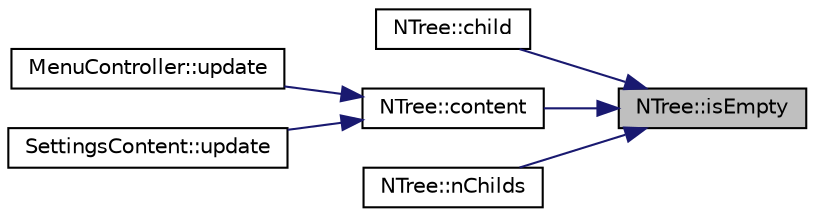 digraph "NTree::isEmpty"
{
 // LATEX_PDF_SIZE
  edge [fontname="Helvetica",fontsize="10",labelfontname="Helvetica",labelfontsize="10"];
  node [fontname="Helvetica",fontsize="10",shape=record];
  rankdir="RL";
  Node1 [label="NTree::isEmpty",height=0.2,width=0.4,color="black", fillcolor="grey75", style="filled", fontcolor="black",tooltip=" "];
  Node1 -> Node2 [dir="back",color="midnightblue",fontsize="10",style="solid"];
  Node2 [label="NTree::child",height=0.2,width=0.4,color="black", fillcolor="white", style="filled",URL="$class_n_tree.html#a596efe99e74354c5c7824c4f589f1364",tooltip=" "];
  Node1 -> Node3 [dir="back",color="midnightblue",fontsize="10",style="solid"];
  Node3 [label="NTree::content",height=0.2,width=0.4,color="black", fillcolor="white", style="filled",URL="$class_n_tree.html#a4b26c68f62fedcba6c3f0c877a45ef2b",tooltip=" "];
  Node3 -> Node4 [dir="back",color="midnightblue",fontsize="10",style="solid"];
  Node4 [label="MenuController::update",height=0.2,width=0.4,color="black", fillcolor="white", style="filled",URL="$class_menu_controller.html#a013dd12a0c8fa12a95f06ac181a63b36",tooltip=" "];
  Node3 -> Node5 [dir="back",color="midnightblue",fontsize="10",style="solid"];
  Node5 [label="SettingsContent::update",height=0.2,width=0.4,color="black", fillcolor="white", style="filled",URL="$class_settings_content.html#a1d3e739a38aff6a34d0a6371088313c6",tooltip=" "];
  Node1 -> Node6 [dir="back",color="midnightblue",fontsize="10",style="solid"];
  Node6 [label="NTree::nChilds",height=0.2,width=0.4,color="black", fillcolor="white", style="filled",URL="$class_n_tree.html#af9044bffdbdf92cb5e896c411260a43b",tooltip=" "];
}
